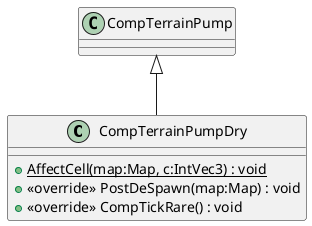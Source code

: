 @startuml
class CompTerrainPumpDry {
    + {static} AffectCell(map:Map, c:IntVec3) : void
    + <<override>> PostDeSpawn(map:Map) : void
    + <<override>> CompTickRare() : void
}
CompTerrainPump <|-- CompTerrainPumpDry
@enduml
